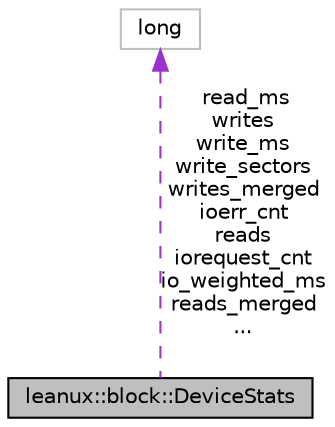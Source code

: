 digraph "leanux::block::DeviceStats"
{
 // LATEX_PDF_SIZE
  bgcolor="transparent";
  edge [fontname="Helvetica",fontsize="10",labelfontname="Helvetica",labelfontsize="10"];
  node [fontname="Helvetica",fontsize="10",shape=record];
  Node1 [label="leanux::block::DeviceStats",height=0.2,width=0.4,color="black", fillcolor="grey75", style="filled", fontcolor="black",tooltip="Device stats from /proc/diskstats."];
  Node2 -> Node1 [dir="back",color="darkorchid3",fontsize="10",style="dashed",label=" read_ms\nwrites\nwrite_ms\nwrite_sectors\nwrites_merged\nioerr_cnt\nreads\niorequest_cnt\nio_weighted_ms\nreads_merged\n..." ,fontname="Helvetica"];
  Node2 [label="long",height=0.2,width=0.4,color="grey75",tooltip=" "];
}
